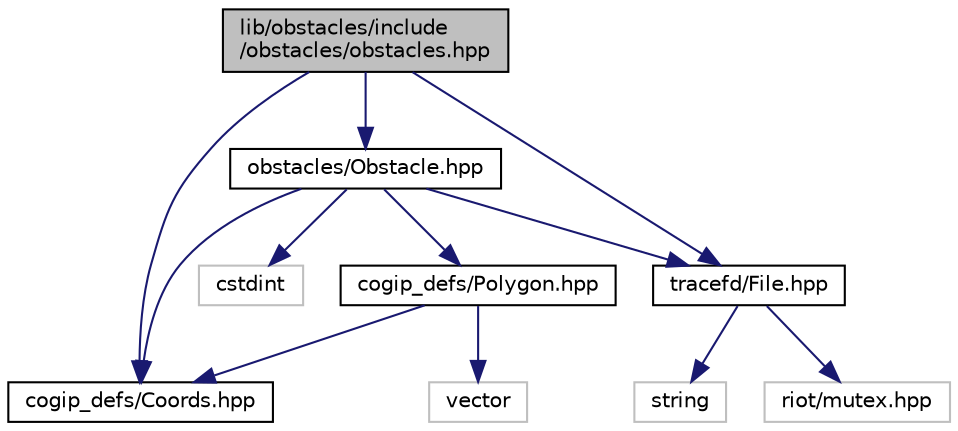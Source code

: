 digraph "lib/obstacles/include/obstacles/obstacles.hpp"
{
 // LATEX_PDF_SIZE
  bgcolor="transparent";
  edge [fontname="Helvetica",fontsize="10",labelfontname="Helvetica",labelfontsize="10"];
  node [fontname="Helvetica",fontsize="10",shape=record];
  Node1 [label="lib/obstacles/include\l/obstacles/obstacles.hpp",height=0.2,width=0.4,color="black", fillcolor="grey75", style="filled", fontcolor="black",tooltip="Public API for obstacles module."];
  Node1 -> Node2 [color="midnightblue",fontsize="10",style="solid",fontname="Helvetica"];
  Node2 [label="cogip_defs/Coords.hpp",height=0.2,width=0.4,color="black",URL="$Coords_8hpp.html",tooltip="Coords declaration."];
  Node1 -> Node3 [color="midnightblue",fontsize="10",style="solid",fontname="Helvetica"];
  Node3 [label="obstacles/Obstacle.hpp",height=0.2,width=0.4,color="black",URL="$Obstacle_8hpp.html",tooltip="Polygon obstacle class declaration."];
  Node3 -> Node4 [color="midnightblue",fontsize="10",style="solid",fontname="Helvetica"];
  Node4 [label="cstdint",height=0.2,width=0.4,color="grey75",tooltip=" "];
  Node3 -> Node2 [color="midnightblue",fontsize="10",style="solid",fontname="Helvetica"];
  Node3 -> Node5 [color="midnightblue",fontsize="10",style="solid",fontname="Helvetica"];
  Node5 [label="cogip_defs/Polygon.hpp",height=0.2,width=0.4,color="black",URL="$cogip__defs_2include_2cogip__defs_2Polygon_8hpp.html",tooltip="Polygon class declaration."];
  Node5 -> Node6 [color="midnightblue",fontsize="10",style="solid",fontname="Helvetica"];
  Node6 [label="vector",height=0.2,width=0.4,color="grey75",tooltip=" "];
  Node5 -> Node2 [color="midnightblue",fontsize="10",style="solid",fontname="Helvetica"];
  Node3 -> Node7 [color="midnightblue",fontsize="10",style="solid",fontname="Helvetica"];
  Node7 [label="tracefd/File.hpp",height=0.2,width=0.4,color="black",URL="$File_8hpp.html",tooltip="File class declaration."];
  Node7 -> Node8 [color="midnightblue",fontsize="10",style="solid",fontname="Helvetica"];
  Node8 [label="string",height=0.2,width=0.4,color="grey75",tooltip=" "];
  Node7 -> Node9 [color="midnightblue",fontsize="10",style="solid",fontname="Helvetica"];
  Node9 [label="riot/mutex.hpp",height=0.2,width=0.4,color="grey75",tooltip=" "];
  Node1 -> Node7 [color="midnightblue",fontsize="10",style="solid",fontname="Helvetica"];
}
